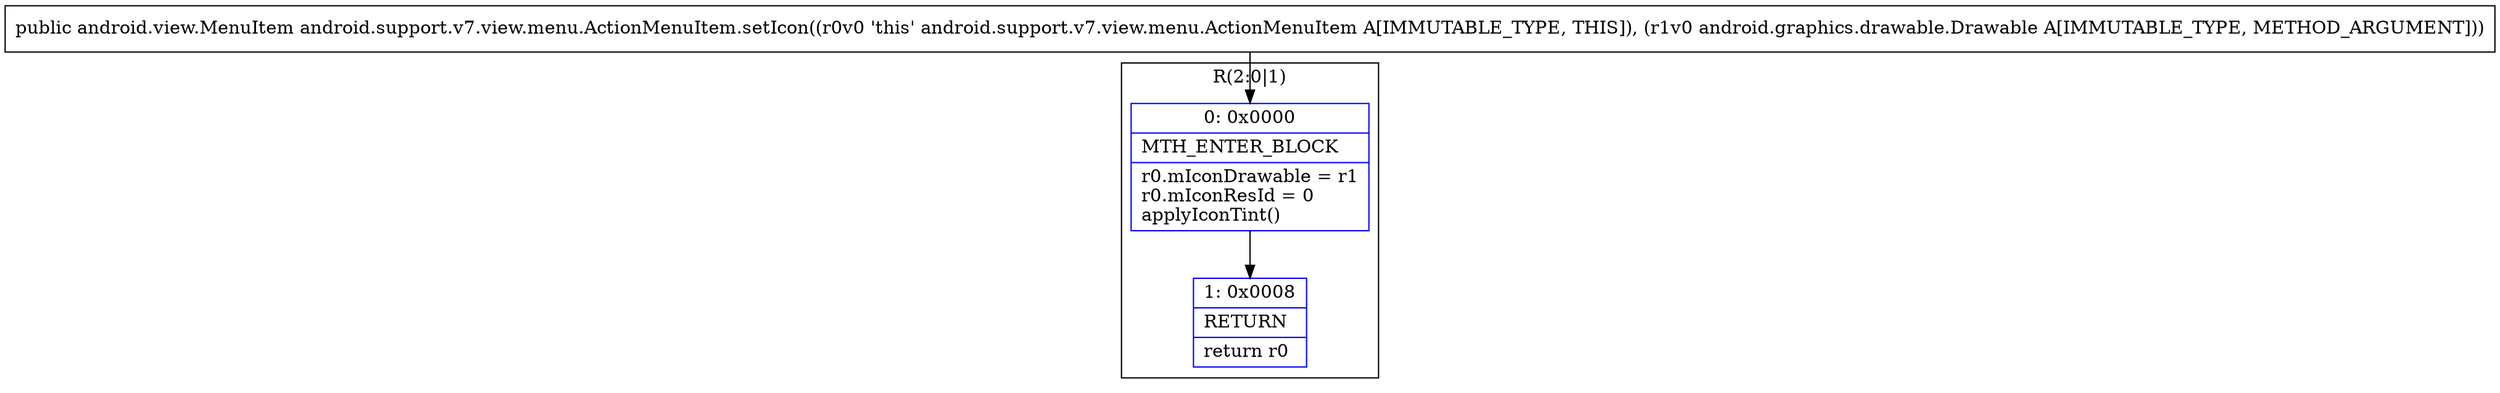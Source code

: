 digraph "CFG forandroid.support.v7.view.menu.ActionMenuItem.setIcon(Landroid\/graphics\/drawable\/Drawable;)Landroid\/view\/MenuItem;" {
subgraph cluster_Region_376545651 {
label = "R(2:0|1)";
node [shape=record,color=blue];
Node_0 [shape=record,label="{0\:\ 0x0000|MTH_ENTER_BLOCK\l|r0.mIconDrawable = r1\lr0.mIconResId = 0\lapplyIconTint()\l}"];
Node_1 [shape=record,label="{1\:\ 0x0008|RETURN\l|return r0\l}"];
}
MethodNode[shape=record,label="{public android.view.MenuItem android.support.v7.view.menu.ActionMenuItem.setIcon((r0v0 'this' android.support.v7.view.menu.ActionMenuItem A[IMMUTABLE_TYPE, THIS]), (r1v0 android.graphics.drawable.Drawable A[IMMUTABLE_TYPE, METHOD_ARGUMENT])) }"];
MethodNode -> Node_0;
Node_0 -> Node_1;
}


